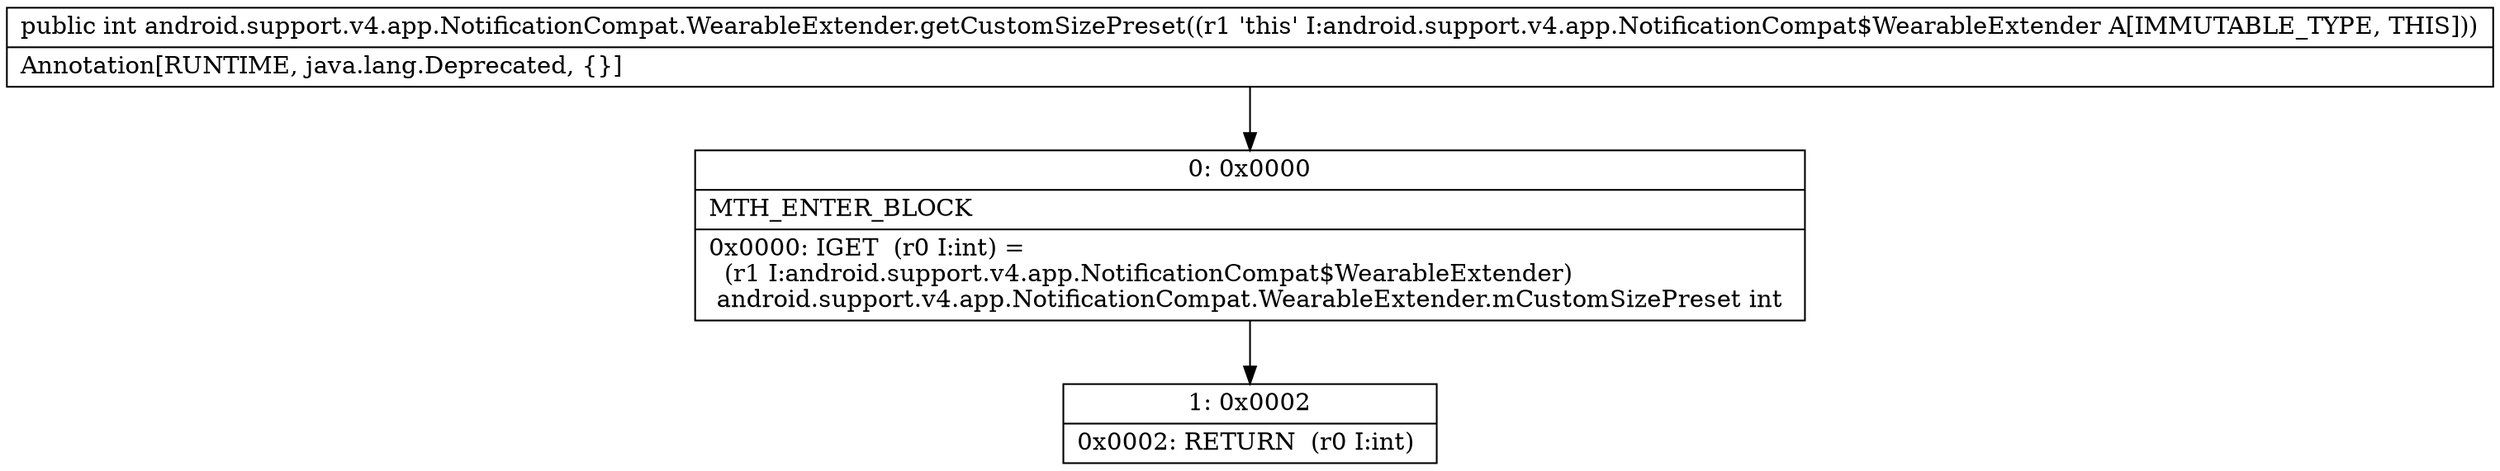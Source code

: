 digraph "CFG forandroid.support.v4.app.NotificationCompat.WearableExtender.getCustomSizePreset()I" {
Node_0 [shape=record,label="{0\:\ 0x0000|MTH_ENTER_BLOCK\l|0x0000: IGET  (r0 I:int) = \l  (r1 I:android.support.v4.app.NotificationCompat$WearableExtender)\l android.support.v4.app.NotificationCompat.WearableExtender.mCustomSizePreset int \l}"];
Node_1 [shape=record,label="{1\:\ 0x0002|0x0002: RETURN  (r0 I:int) \l}"];
MethodNode[shape=record,label="{public int android.support.v4.app.NotificationCompat.WearableExtender.getCustomSizePreset((r1 'this' I:android.support.v4.app.NotificationCompat$WearableExtender A[IMMUTABLE_TYPE, THIS]))  | Annotation[RUNTIME, java.lang.Deprecated, \{\}]\l}"];
MethodNode -> Node_0;
Node_0 -> Node_1;
}

